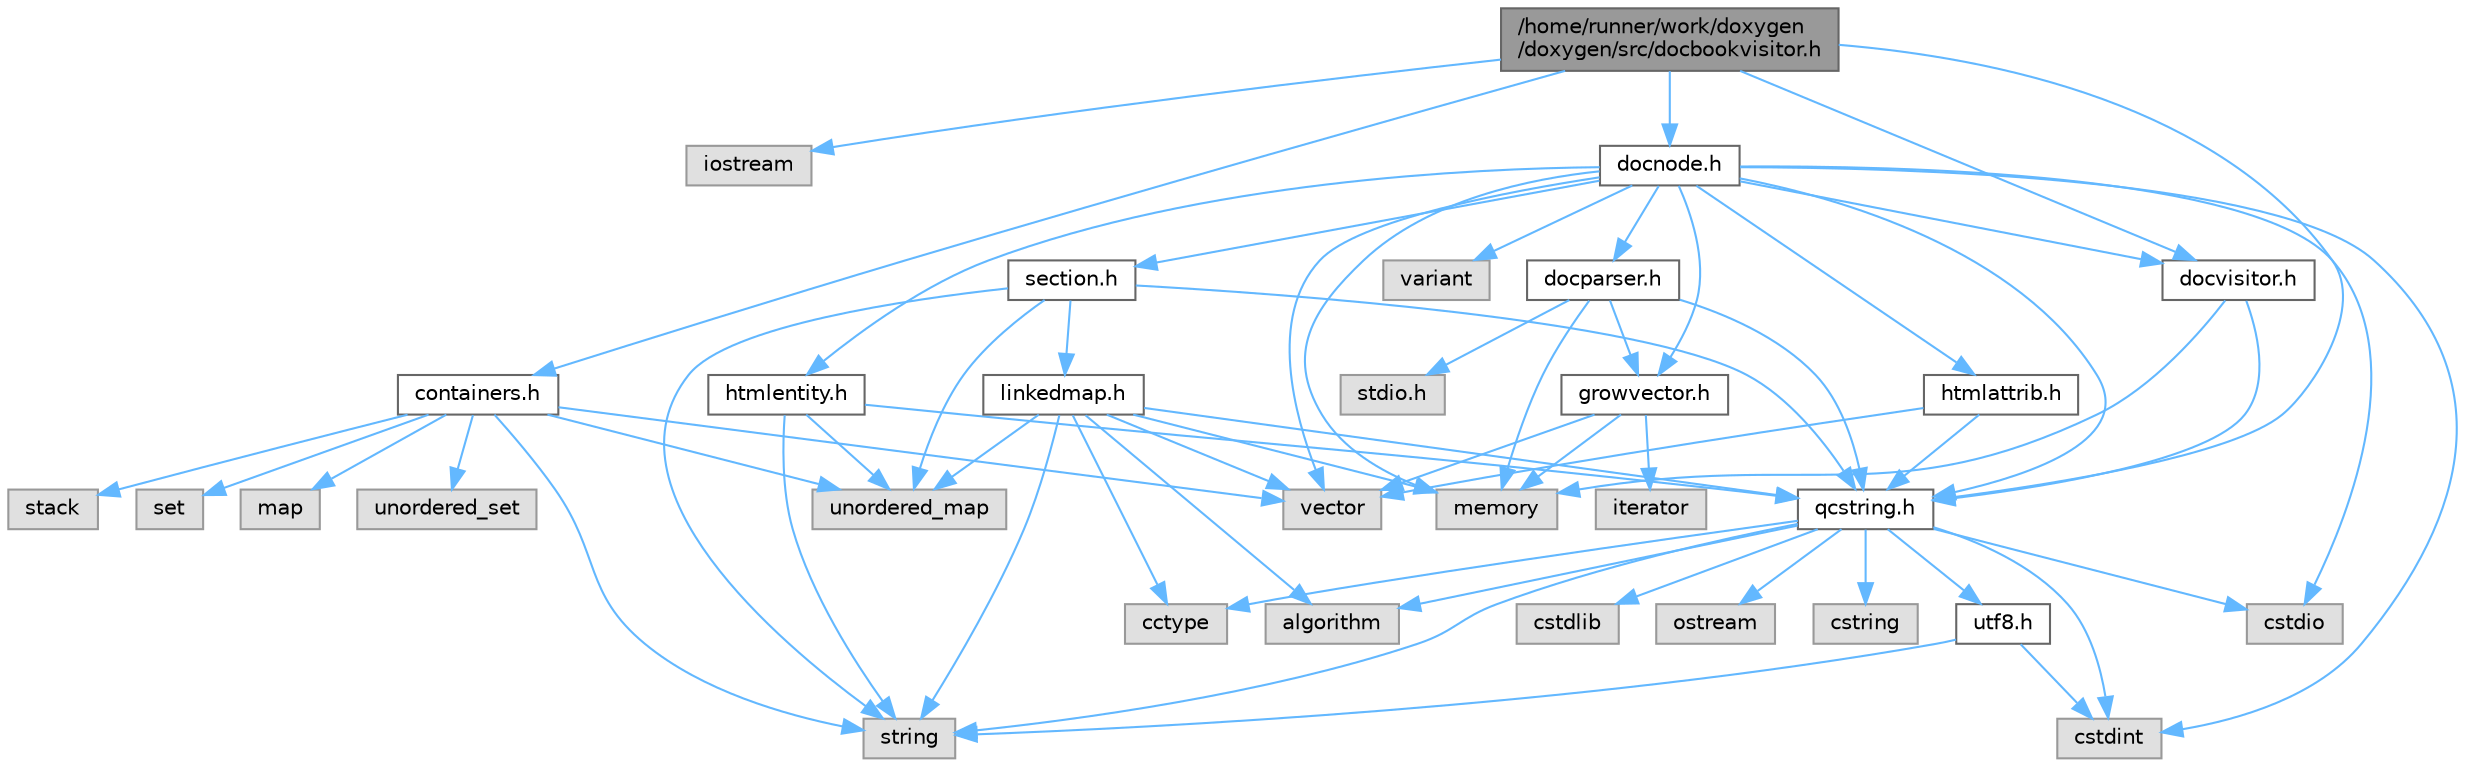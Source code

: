 digraph "/home/runner/work/doxygen/doxygen/src/docbookvisitor.h"
{
 // INTERACTIVE_SVG=YES
 // LATEX_PDF_SIZE
  bgcolor="transparent";
  edge [fontname=Helvetica,fontsize=10,labelfontname=Helvetica,labelfontsize=10];
  node [fontname=Helvetica,fontsize=10,shape=box,height=0.2,width=0.4];
  Node1 [id="Node000001",label="/home/runner/work/doxygen\l/doxygen/src/docbookvisitor.h",height=0.2,width=0.4,color="gray40", fillcolor="grey60", style="filled", fontcolor="black"];
  Node1 -> Node2 [id="edge1_Node000001_Node000002",color="steelblue1",style="solid"];
  Node2 [id="Node000002",label="iostream",height=0.2,width=0.4,color="grey60", fillcolor="#E0E0E0", style="filled"];
  Node1 -> Node3 [id="edge2_Node000001_Node000003",color="steelblue1",style="solid"];
  Node3 [id="Node000003",label="containers.h",height=0.2,width=0.4,color="grey40", fillcolor="white", style="filled",URL="$d5/d75/containers_8h.html",tooltip=" "];
  Node3 -> Node4 [id="edge3_Node000003_Node000004",color="steelblue1",style="solid"];
  Node4 [id="Node000004",label="vector",height=0.2,width=0.4,color="grey60", fillcolor="#E0E0E0", style="filled"];
  Node3 -> Node5 [id="edge4_Node000003_Node000005",color="steelblue1",style="solid"];
  Node5 [id="Node000005",label="string",height=0.2,width=0.4,color="grey60", fillcolor="#E0E0E0", style="filled"];
  Node3 -> Node6 [id="edge5_Node000003_Node000006",color="steelblue1",style="solid"];
  Node6 [id="Node000006",label="set",height=0.2,width=0.4,color="grey60", fillcolor="#E0E0E0", style="filled"];
  Node3 -> Node7 [id="edge6_Node000003_Node000007",color="steelblue1",style="solid"];
  Node7 [id="Node000007",label="map",height=0.2,width=0.4,color="grey60", fillcolor="#E0E0E0", style="filled"];
  Node3 -> Node8 [id="edge7_Node000003_Node000008",color="steelblue1",style="solid"];
  Node8 [id="Node000008",label="unordered_set",height=0.2,width=0.4,color="grey60", fillcolor="#E0E0E0", style="filled"];
  Node3 -> Node9 [id="edge8_Node000003_Node000009",color="steelblue1",style="solid"];
  Node9 [id="Node000009",label="unordered_map",height=0.2,width=0.4,color="grey60", fillcolor="#E0E0E0", style="filled"];
  Node3 -> Node10 [id="edge9_Node000003_Node000010",color="steelblue1",style="solid"];
  Node10 [id="Node000010",label="stack",height=0.2,width=0.4,color="grey60", fillcolor="#E0E0E0", style="filled"];
  Node1 -> Node11 [id="edge10_Node000001_Node000011",color="steelblue1",style="solid"];
  Node11 [id="Node000011",label="docvisitor.h",height=0.2,width=0.4,color="grey40", fillcolor="white", style="filled",URL="$d2/d3c/docvisitor_8h.html",tooltip=" "];
  Node11 -> Node12 [id="edge11_Node000011_Node000012",color="steelblue1",style="solid"];
  Node12 [id="Node000012",label="memory",height=0.2,width=0.4,color="grey60", fillcolor="#E0E0E0", style="filled"];
  Node11 -> Node13 [id="edge12_Node000011_Node000013",color="steelblue1",style="solid"];
  Node13 [id="Node000013",label="qcstring.h",height=0.2,width=0.4,color="grey40", fillcolor="white", style="filled",URL="$d7/d5c/qcstring_8h.html",tooltip=" "];
  Node13 -> Node5 [id="edge13_Node000013_Node000005",color="steelblue1",style="solid"];
  Node13 -> Node14 [id="edge14_Node000013_Node000014",color="steelblue1",style="solid"];
  Node14 [id="Node000014",label="algorithm",height=0.2,width=0.4,color="grey60", fillcolor="#E0E0E0", style="filled"];
  Node13 -> Node15 [id="edge15_Node000013_Node000015",color="steelblue1",style="solid"];
  Node15 [id="Node000015",label="cctype",height=0.2,width=0.4,color="grey60", fillcolor="#E0E0E0", style="filled"];
  Node13 -> Node16 [id="edge16_Node000013_Node000016",color="steelblue1",style="solid"];
  Node16 [id="Node000016",label="cstring",height=0.2,width=0.4,color="grey60", fillcolor="#E0E0E0", style="filled"];
  Node13 -> Node17 [id="edge17_Node000013_Node000017",color="steelblue1",style="solid"];
  Node17 [id="Node000017",label="cstdio",height=0.2,width=0.4,color="grey60", fillcolor="#E0E0E0", style="filled"];
  Node13 -> Node18 [id="edge18_Node000013_Node000018",color="steelblue1",style="solid"];
  Node18 [id="Node000018",label="cstdlib",height=0.2,width=0.4,color="grey60", fillcolor="#E0E0E0", style="filled"];
  Node13 -> Node19 [id="edge19_Node000013_Node000019",color="steelblue1",style="solid"];
  Node19 [id="Node000019",label="cstdint",height=0.2,width=0.4,color="grey60", fillcolor="#E0E0E0", style="filled"];
  Node13 -> Node20 [id="edge20_Node000013_Node000020",color="steelblue1",style="solid"];
  Node20 [id="Node000020",label="ostream",height=0.2,width=0.4,color="grey60", fillcolor="#E0E0E0", style="filled"];
  Node13 -> Node21 [id="edge21_Node000013_Node000021",color="steelblue1",style="solid"];
  Node21 [id="Node000021",label="utf8.h",height=0.2,width=0.4,color="grey40", fillcolor="white", style="filled",URL="$db/d7c/utf8_8h.html",tooltip="Various UTF8 related helper functions."];
  Node21 -> Node19 [id="edge22_Node000021_Node000019",color="steelblue1",style="solid"];
  Node21 -> Node5 [id="edge23_Node000021_Node000005",color="steelblue1",style="solid"];
  Node1 -> Node22 [id="edge24_Node000001_Node000022",color="steelblue1",style="solid"];
  Node22 [id="Node000022",label="docnode.h",height=0.2,width=0.4,color="grey40", fillcolor="white", style="filled",URL="$de/d2b/docnode_8h.html",tooltip=" "];
  Node22 -> Node17 [id="edge25_Node000022_Node000017",color="steelblue1",style="solid"];
  Node22 -> Node19 [id="edge26_Node000022_Node000019",color="steelblue1",style="solid"];
  Node22 -> Node4 [id="edge27_Node000022_Node000004",color="steelblue1",style="solid"];
  Node22 -> Node12 [id="edge28_Node000022_Node000012",color="steelblue1",style="solid"];
  Node22 -> Node23 [id="edge29_Node000022_Node000023",color="steelblue1",style="solid"];
  Node23 [id="Node000023",label="variant",height=0.2,width=0.4,color="grey60", fillcolor="#E0E0E0", style="filled"];
  Node22 -> Node13 [id="edge30_Node000022_Node000013",color="steelblue1",style="solid"];
  Node22 -> Node11 [id="edge31_Node000022_Node000011",color="steelblue1",style="solid"];
  Node22 -> Node24 [id="edge32_Node000022_Node000024",color="steelblue1",style="solid"];
  Node24 [id="Node000024",label="docparser.h",height=0.2,width=0.4,color="grey40", fillcolor="white", style="filled",URL="$de/d9c/docparser_8h.html",tooltip=" "];
  Node24 -> Node25 [id="edge33_Node000024_Node000025",color="steelblue1",style="solid"];
  Node25 [id="Node000025",label="stdio.h",height=0.2,width=0.4,color="grey60", fillcolor="#E0E0E0", style="filled"];
  Node24 -> Node12 [id="edge34_Node000024_Node000012",color="steelblue1",style="solid"];
  Node24 -> Node13 [id="edge35_Node000024_Node000013",color="steelblue1",style="solid"];
  Node24 -> Node26 [id="edge36_Node000024_Node000026",color="steelblue1",style="solid"];
  Node26 [id="Node000026",label="growvector.h",height=0.2,width=0.4,color="grey40", fillcolor="white", style="filled",URL="$d7/d50/growvector_8h.html",tooltip=" "];
  Node26 -> Node4 [id="edge37_Node000026_Node000004",color="steelblue1",style="solid"];
  Node26 -> Node12 [id="edge38_Node000026_Node000012",color="steelblue1",style="solid"];
  Node26 -> Node27 [id="edge39_Node000026_Node000027",color="steelblue1",style="solid"];
  Node27 [id="Node000027",label="iterator",height=0.2,width=0.4,color="grey60", fillcolor="#E0E0E0", style="filled"];
  Node22 -> Node28 [id="edge40_Node000022_Node000028",color="steelblue1",style="solid"];
  Node28 [id="Node000028",label="htmlattrib.h",height=0.2,width=0.4,color="grey40", fillcolor="white", style="filled",URL="$d0/d73/htmlattrib_8h.html",tooltip=" "];
  Node28 -> Node4 [id="edge41_Node000028_Node000004",color="steelblue1",style="solid"];
  Node28 -> Node13 [id="edge42_Node000028_Node000013",color="steelblue1",style="solid"];
  Node22 -> Node29 [id="edge43_Node000022_Node000029",color="steelblue1",style="solid"];
  Node29 [id="Node000029",label="htmlentity.h",height=0.2,width=0.4,color="grey40", fillcolor="white", style="filled",URL="$db/dc6/htmlentity_8h.html",tooltip=" "];
  Node29 -> Node9 [id="edge44_Node000029_Node000009",color="steelblue1",style="solid"];
  Node29 -> Node5 [id="edge45_Node000029_Node000005",color="steelblue1",style="solid"];
  Node29 -> Node13 [id="edge46_Node000029_Node000013",color="steelblue1",style="solid"];
  Node22 -> Node26 [id="edge47_Node000022_Node000026",color="steelblue1",style="solid"];
  Node22 -> Node30 [id="edge48_Node000022_Node000030",color="steelblue1",style="solid"];
  Node30 [id="Node000030",label="section.h",height=0.2,width=0.4,color="grey40", fillcolor="white", style="filled",URL="$d1/d2a/section_8h.html",tooltip=" "];
  Node30 -> Node5 [id="edge49_Node000030_Node000005",color="steelblue1",style="solid"];
  Node30 -> Node9 [id="edge50_Node000030_Node000009",color="steelblue1",style="solid"];
  Node30 -> Node13 [id="edge51_Node000030_Node000013",color="steelblue1",style="solid"];
  Node30 -> Node31 [id="edge52_Node000030_Node000031",color="steelblue1",style="solid"];
  Node31 [id="Node000031",label="linkedmap.h",height=0.2,width=0.4,color="grey40", fillcolor="white", style="filled",URL="$da/de1/linkedmap_8h.html",tooltip=" "];
  Node31 -> Node9 [id="edge53_Node000031_Node000009",color="steelblue1",style="solid"];
  Node31 -> Node4 [id="edge54_Node000031_Node000004",color="steelblue1",style="solid"];
  Node31 -> Node12 [id="edge55_Node000031_Node000012",color="steelblue1",style="solid"];
  Node31 -> Node5 [id="edge56_Node000031_Node000005",color="steelblue1",style="solid"];
  Node31 -> Node14 [id="edge57_Node000031_Node000014",color="steelblue1",style="solid"];
  Node31 -> Node15 [id="edge58_Node000031_Node000015",color="steelblue1",style="solid"];
  Node31 -> Node13 [id="edge59_Node000031_Node000013",color="steelblue1",style="solid"];
  Node1 -> Node13 [id="edge60_Node000001_Node000013",color="steelblue1",style="solid"];
}
